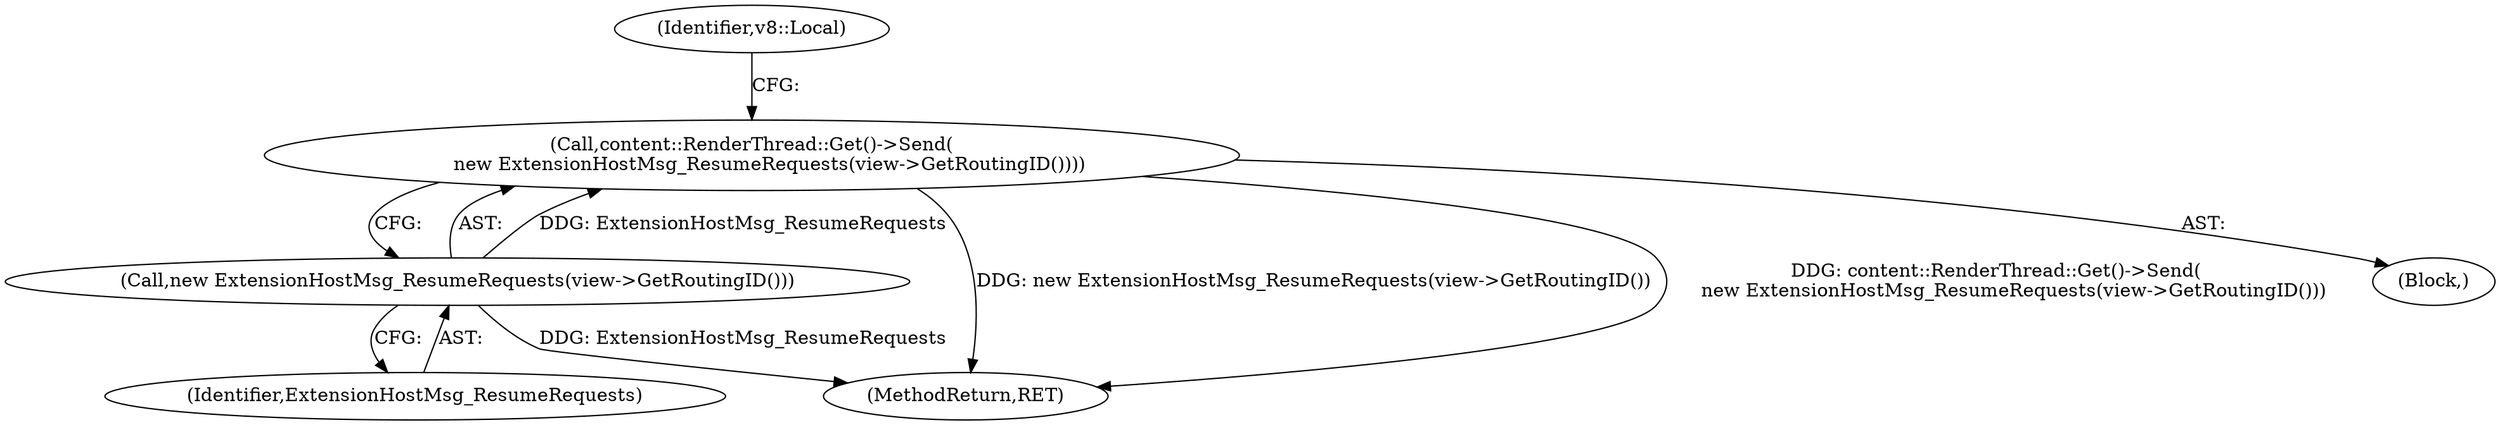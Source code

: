 digraph "0_Chrome_eb4bcacd683a68534bbe2e4d8d6eeafafc7f57ba_2@API" {
"1000156" [label="(Call,content::RenderThread::Get()->Send(\n      new ExtensionHostMsg_ResumeRequests(view->GetRoutingID())))"];
"1000157" [label="(Call,new ExtensionHostMsg_ResumeRequests(view->GetRoutingID()))"];
"1000168" [label="(MethodReturn,RET)"];
"1000157" [label="(Call,new ExtensionHostMsg_ResumeRequests(view->GetRoutingID()))"];
"1000102" [label="(Block,)"];
"1000158" [label="(Identifier,ExtensionHostMsg_ResumeRequests)"];
"1000156" [label="(Call,content::RenderThread::Get()->Send(\n      new ExtensionHostMsg_ResumeRequests(view->GetRoutingID())))"];
"1000161" [label="(Identifier,v8::Local)"];
"1000156" -> "1000102"  [label="AST: "];
"1000156" -> "1000157"  [label="CFG: "];
"1000157" -> "1000156"  [label="AST: "];
"1000161" -> "1000156"  [label="CFG: "];
"1000156" -> "1000168"  [label="DDG: new ExtensionHostMsg_ResumeRequests(view->GetRoutingID())"];
"1000156" -> "1000168"  [label="DDG: content::RenderThread::Get()->Send(\n      new ExtensionHostMsg_ResumeRequests(view->GetRoutingID()))"];
"1000157" -> "1000156"  [label="DDG: ExtensionHostMsg_ResumeRequests"];
"1000157" -> "1000158"  [label="CFG: "];
"1000158" -> "1000157"  [label="AST: "];
"1000157" -> "1000168"  [label="DDG: ExtensionHostMsg_ResumeRequests"];
}
